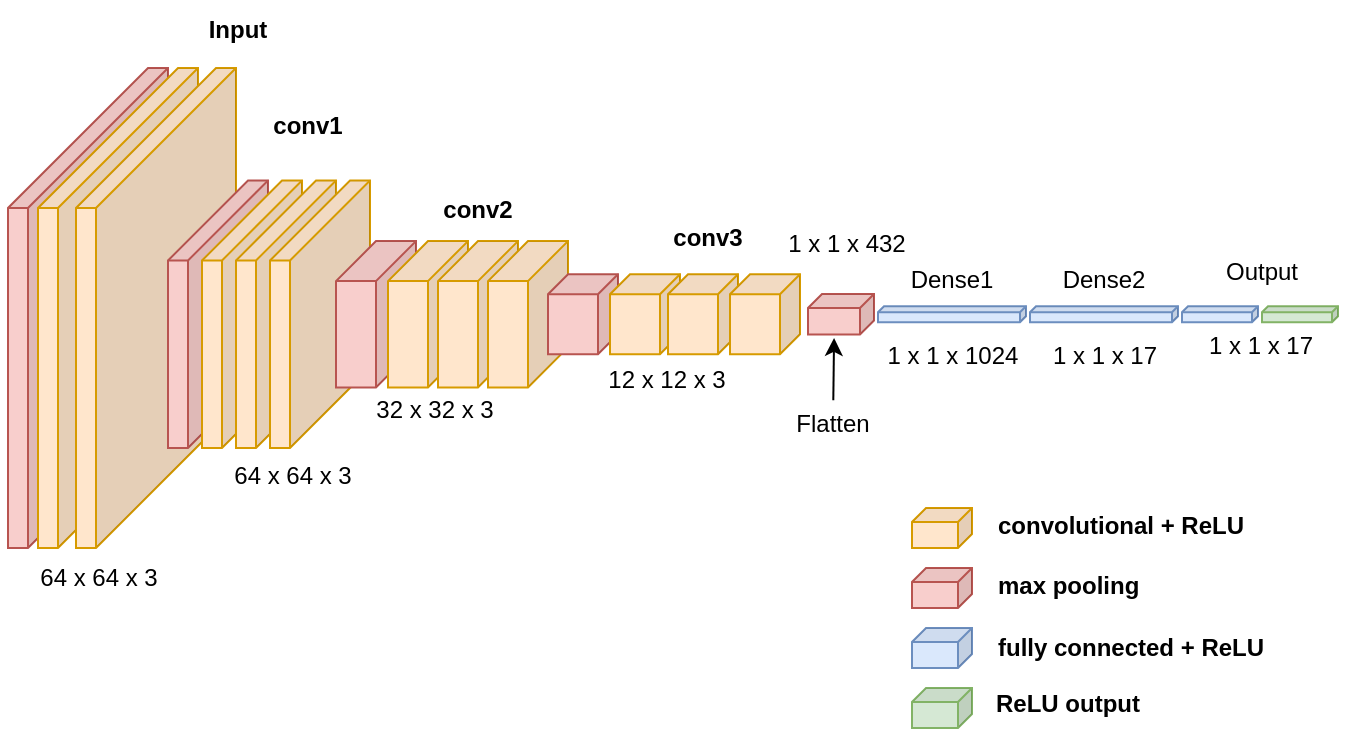 <mxfile version="15.3.5" type="device"><diagram id="QJjx0-fPxzvcmYibJWj1" name="Page-1"><mxGraphModel dx="1009" dy="586" grid="1" gridSize="10" guides="1" tooltips="1" connect="1" arrows="1" fold="1" page="1" pageScale="1" pageWidth="827" pageHeight="583" math="0" shadow="0"><root><mxCell id="0"/><mxCell id="1" parent="0"/><mxCell id="4f-DMQIj-ya-iA7LCkDa-3" value="" style="shape=cube;whiteSpace=wrap;html=1;boundedLbl=1;backgroundOutline=1;darkOpacity=0.05;darkOpacity2=0.1;size=70;direction=east;flipH=1;fillColor=#f8cecc;strokeColor=#b85450;" parent="1" vertex="1"><mxGeometry x="121" y="186" width="80" height="240" as="geometry"/></mxCell><mxCell id="4f-DMQIj-ya-iA7LCkDa-4" value="" style="shape=cube;whiteSpace=wrap;html=1;boundedLbl=1;backgroundOutline=1;darkOpacity=0.05;darkOpacity2=0.1;size=70;direction=east;flipH=1;fillColor=#ffe6cc;strokeColor=#d79b00;" parent="1" vertex="1"><mxGeometry x="136" y="186" width="80" height="240" as="geometry"/></mxCell><mxCell id="4f-DMQIj-ya-iA7LCkDa-5" value="" style="shape=cube;whiteSpace=wrap;html=1;boundedLbl=1;backgroundOutline=1;darkOpacity=0.05;darkOpacity2=0.1;size=70;direction=east;flipH=1;fillColor=#ffe6cc;strokeColor=#d79b00;" parent="1" vertex="1"><mxGeometry x="155" y="186" width="80" height="240" as="geometry"/></mxCell><mxCell id="4f-DMQIj-ya-iA7LCkDa-29" value="&lt;b&gt;conv1&lt;/b&gt;" style="text;html=1;strokeColor=none;fillColor=none;align=center;verticalAlign=middle;whiteSpace=wrap;rounded=0;" parent="1" vertex="1"><mxGeometry x="251" y="200" width="40" height="30" as="geometry"/></mxCell><mxCell id="4f-DMQIj-ya-iA7LCkDa-31" value="Input" style="text;html=1;strokeColor=none;fillColor=none;align=center;verticalAlign=middle;whiteSpace=wrap;rounded=0;fontStyle=1" parent="1" vertex="1"><mxGeometry x="216" y="152" width="40" height="30" as="geometry"/></mxCell><mxCell id="4f-DMQIj-ya-iA7LCkDa-39" value="64 x 64 x 3" style="text;html=1;strokeColor=none;fillColor=none;align=center;verticalAlign=middle;whiteSpace=wrap;rounded=0;" parent="1" vertex="1"><mxGeometry x="117" y="426" width="99" height="30" as="geometry"/></mxCell><mxCell id="Ph8MGnnS2CnBOWvXYyaN-1" value="" style="shape=cube;whiteSpace=wrap;html=1;boundedLbl=1;backgroundOutline=1;darkOpacity=0.05;darkOpacity2=0.1;size=40;direction=east;flipH=1;fillColor=#f8cecc;strokeColor=#b85450;" vertex="1" parent="1"><mxGeometry x="201" y="242.25" width="50" height="133.75" as="geometry"/></mxCell><mxCell id="Ph8MGnnS2CnBOWvXYyaN-2" value="" style="shape=cube;whiteSpace=wrap;html=1;boundedLbl=1;backgroundOutline=1;darkOpacity=0.05;darkOpacity2=0.1;size=40;direction=east;flipH=1;fillColor=#ffe6cc;strokeColor=#d79b00;" vertex="1" parent="1"><mxGeometry x="218" y="242.25" width="50" height="133.75" as="geometry"/></mxCell><mxCell id="Ph8MGnnS2CnBOWvXYyaN-3" value="" style="shape=cube;whiteSpace=wrap;html=1;boundedLbl=1;backgroundOutline=1;darkOpacity=0.05;darkOpacity2=0.1;size=40;direction=east;flipH=1;fillColor=#ffe6cc;strokeColor=#d79b00;" vertex="1" parent="1"><mxGeometry x="235" y="242.25" width="50" height="133.75" as="geometry"/></mxCell><mxCell id="Ph8MGnnS2CnBOWvXYyaN-4" value="" style="shape=cube;whiteSpace=wrap;html=1;boundedLbl=1;backgroundOutline=1;darkOpacity=0.05;darkOpacity2=0.1;size=40;direction=east;flipH=1;fillColor=#ffe6cc;strokeColor=#d79b00;" vertex="1" parent="1"><mxGeometry x="252" y="242.25" width="50" height="133.75" as="geometry"/></mxCell><mxCell id="Ph8MGnnS2CnBOWvXYyaN-5" value="" style="shape=cube;whiteSpace=wrap;html=1;boundedLbl=1;backgroundOutline=1;darkOpacity=0.05;darkOpacity2=0.1;size=20;direction=east;flipH=1;fillColor=#f8cecc;strokeColor=#b85450;" vertex="1" parent="1"><mxGeometry x="285" y="272.56" width="40" height="73.13" as="geometry"/></mxCell><mxCell id="Ph8MGnnS2CnBOWvXYyaN-6" value="" style="shape=cube;whiteSpace=wrap;html=1;boundedLbl=1;backgroundOutline=1;darkOpacity=0.05;darkOpacity2=0.1;size=20;direction=east;flipH=1;fillColor=#ffe6cc;strokeColor=#d79b00;" vertex="1" parent="1"><mxGeometry x="311" y="272.56" width="40" height="73.13" as="geometry"/></mxCell><mxCell id="Ph8MGnnS2CnBOWvXYyaN-7" value="" style="shape=cube;whiteSpace=wrap;html=1;boundedLbl=1;backgroundOutline=1;darkOpacity=0.05;darkOpacity2=0.1;size=20;direction=east;flipH=1;fillColor=#ffe6cc;strokeColor=#d79b00;" vertex="1" parent="1"><mxGeometry x="336" y="272.56" width="40" height="73.13" as="geometry"/></mxCell><mxCell id="Ph8MGnnS2CnBOWvXYyaN-8" value="" style="shape=cube;whiteSpace=wrap;html=1;boundedLbl=1;backgroundOutline=1;darkOpacity=0.05;darkOpacity2=0.1;size=20;direction=east;flipH=1;fillColor=#ffe6cc;strokeColor=#d79b00;" vertex="1" parent="1"><mxGeometry x="361" y="272.56" width="40" height="73.13" as="geometry"/></mxCell><mxCell id="Ph8MGnnS2CnBOWvXYyaN-9" value="" style="shape=cube;whiteSpace=wrap;html=1;boundedLbl=1;backgroundOutline=1;darkOpacity=0.05;darkOpacity2=0.1;size=10;direction=east;flipH=1;fillColor=#f8cecc;strokeColor=#b85450;" vertex="1" parent="1"><mxGeometry x="391" y="289.13" width="35" height="40" as="geometry"/></mxCell><mxCell id="Ph8MGnnS2CnBOWvXYyaN-10" value="" style="shape=cube;whiteSpace=wrap;html=1;boundedLbl=1;backgroundOutline=1;darkOpacity=0.05;darkOpacity2=0.1;size=10;direction=east;flipH=1;fillColor=#ffe6cc;strokeColor=#d79b00;" vertex="1" parent="1"><mxGeometry x="422" y="289.13" width="35" height="40" as="geometry"/></mxCell><mxCell id="Ph8MGnnS2CnBOWvXYyaN-11" value="" style="shape=cube;whiteSpace=wrap;html=1;boundedLbl=1;backgroundOutline=1;darkOpacity=0.05;darkOpacity2=0.1;size=7;direction=east;flipH=1;fillColor=#f8cecc;strokeColor=#b85450;" vertex="1" parent="1"><mxGeometry x="521" y="298.96" width="33" height="20.32" as="geometry"/></mxCell><mxCell id="Ph8MGnnS2CnBOWvXYyaN-12" value="" style="shape=cube;whiteSpace=wrap;html=1;boundedLbl=1;backgroundOutline=1;darkOpacity=0.05;darkOpacity2=0.1;size=3;direction=east;flipH=1;fillColor=#dae8fc;strokeColor=#6c8ebf;" vertex="1" parent="1"><mxGeometry x="556" y="305.12" width="74" height="8" as="geometry"/></mxCell><mxCell id="Ph8MGnnS2CnBOWvXYyaN-13" value="" style="shape=cube;whiteSpace=wrap;html=1;boundedLbl=1;backgroundOutline=1;darkOpacity=0.05;darkOpacity2=0.1;size=3;direction=east;flipH=1;fillColor=#dae8fc;strokeColor=#6c8ebf;" vertex="1" parent="1"><mxGeometry x="632" y="305.13" width="74" height="8" as="geometry"/></mxCell><mxCell id="Ph8MGnnS2CnBOWvXYyaN-14" value="" style="shape=cube;whiteSpace=wrap;html=1;boundedLbl=1;backgroundOutline=1;darkOpacity=0.05;darkOpacity2=0.1;size=3;direction=east;flipH=1;fillColor=#dae8fc;strokeColor=#6c8ebf;" vertex="1" parent="1"><mxGeometry x="708" y="305.13" width="38" height="8" as="geometry"/></mxCell><mxCell id="Ph8MGnnS2CnBOWvXYyaN-15" value="" style="shape=cube;whiteSpace=wrap;html=1;boundedLbl=1;backgroundOutline=1;darkOpacity=0.05;darkOpacity2=0.1;size=7;direction=east;flipH=1;fillColor=#ffe6cc;strokeColor=#d79b00;" vertex="1" parent="1"><mxGeometry x="573" y="406" width="30" height="20" as="geometry"/></mxCell><mxCell id="Ph8MGnnS2CnBOWvXYyaN-16" value="" style="shape=cube;whiteSpace=wrap;html=1;boundedLbl=1;backgroundOutline=1;darkOpacity=0.05;darkOpacity2=0.1;size=7;direction=east;flipH=1;fillColor=#f8cecc;strokeColor=#b85450;" vertex="1" parent="1"><mxGeometry x="573" y="436" width="30" height="20" as="geometry"/></mxCell><mxCell id="Ph8MGnnS2CnBOWvXYyaN-17" value="" style="shape=cube;whiteSpace=wrap;html=1;boundedLbl=1;backgroundOutline=1;darkOpacity=0.05;darkOpacity2=0.1;size=7;direction=east;flipH=1;fillColor=#dae8fc;strokeColor=#6c8ebf;" vertex="1" parent="1"><mxGeometry x="573" y="466" width="30" height="20" as="geometry"/></mxCell><mxCell id="Ph8MGnnS2CnBOWvXYyaN-18" value="" style="shape=cube;whiteSpace=wrap;html=1;boundedLbl=1;backgroundOutline=1;darkOpacity=0.05;darkOpacity2=0.1;size=3;direction=east;flipH=1;fillColor=#d5e8d4;strokeColor=#82b366;" vertex="1" parent="1"><mxGeometry x="748" y="305.12" width="38" height="8" as="geometry"/></mxCell><mxCell id="Ph8MGnnS2CnBOWvXYyaN-19" value="" style="shape=cube;whiteSpace=wrap;html=1;boundedLbl=1;backgroundOutline=1;darkOpacity=0.05;darkOpacity2=0.1;size=7;direction=east;flipH=1;fillColor=#d5e8d4;strokeColor=#82b366;" vertex="1" parent="1"><mxGeometry x="573" y="496" width="30" height="20" as="geometry"/></mxCell><mxCell id="Ph8MGnnS2CnBOWvXYyaN-20" value="&lt;b&gt;conv2&lt;/b&gt;" style="text;html=1;strokeColor=none;fillColor=none;align=center;verticalAlign=middle;whiteSpace=wrap;rounded=0;" vertex="1" parent="1"><mxGeometry x="336" y="242.25" width="40" height="30" as="geometry"/></mxCell><mxCell id="Ph8MGnnS2CnBOWvXYyaN-21" value="&lt;b&gt;conv3&lt;/b&gt;" style="text;html=1;strokeColor=none;fillColor=none;align=center;verticalAlign=middle;whiteSpace=wrap;rounded=0;" vertex="1" parent="1"><mxGeometry x="451" y="256" width="40" height="30" as="geometry"/></mxCell><mxCell id="Ph8MGnnS2CnBOWvXYyaN-23" value="Dense1" style="text;html=1;strokeColor=none;fillColor=none;align=center;verticalAlign=middle;whiteSpace=wrap;rounded=0;" vertex="1" parent="1"><mxGeometry x="573" y="276.5" width="40" height="30" as="geometry"/></mxCell><mxCell id="Ph8MGnnS2CnBOWvXYyaN-24" value="64 x 64 x 3" style="text;html=1;strokeColor=none;fillColor=none;align=center;verticalAlign=middle;whiteSpace=wrap;rounded=0;" vertex="1" parent="1"><mxGeometry x="214" y="375" width="99" height="30" as="geometry"/></mxCell><mxCell id="Ph8MGnnS2CnBOWvXYyaN-25" value="32 x 32 x 3" style="text;html=1;strokeColor=none;fillColor=none;align=center;verticalAlign=middle;whiteSpace=wrap;rounded=0;" vertex="1" parent="1"><mxGeometry x="285" y="342" width="99" height="30" as="geometry"/></mxCell><mxCell id="Ph8MGnnS2CnBOWvXYyaN-26" value="12 x 12 x 3" style="text;html=1;strokeColor=none;fillColor=none;align=center;verticalAlign=middle;whiteSpace=wrap;rounded=0;" vertex="1" parent="1"><mxGeometry x="401" y="327.12" width="99" height="30" as="geometry"/></mxCell><mxCell id="Ph8MGnnS2CnBOWvXYyaN-27" value="" style="shape=cube;whiteSpace=wrap;html=1;boundedLbl=1;backgroundOutline=1;darkOpacity=0.05;darkOpacity2=0.1;size=10;direction=east;flipH=1;fillColor=#ffe6cc;strokeColor=#d79b00;" vertex="1" parent="1"><mxGeometry x="451" y="289.13" width="35" height="40" as="geometry"/></mxCell><mxCell id="Ph8MGnnS2CnBOWvXYyaN-28" value="" style="shape=cube;whiteSpace=wrap;html=1;boundedLbl=1;backgroundOutline=1;darkOpacity=0.05;darkOpacity2=0.1;size=10;direction=east;flipH=1;fillColor=#ffe6cc;strokeColor=#d79b00;" vertex="1" parent="1"><mxGeometry x="482" y="289.12" width="35" height="40" as="geometry"/></mxCell><mxCell id="Ph8MGnnS2CnBOWvXYyaN-29" value="Flatten" style="text;html=1;strokeColor=none;fillColor=none;align=center;verticalAlign=middle;whiteSpace=wrap;rounded=0;" vertex="1" parent="1"><mxGeometry x="484" y="352.12" width="99" height="23.88" as="geometry"/></mxCell><mxCell id="Ph8MGnnS2CnBOWvXYyaN-30" value="" style="endArrow=classic;html=1;entryX=0.605;entryY=1.084;entryDx=0;entryDy=0;entryPerimeter=0;" edge="1" parent="1" source="Ph8MGnnS2CnBOWvXYyaN-29" target="Ph8MGnnS2CnBOWvXYyaN-11"><mxGeometry width="50" height="50" relative="1" as="geometry"><mxPoint x="537.16" y="357.12" as="sourcePoint"/><mxPoint x="538" y="327" as="targetPoint"/></mxGeometry></mxCell><mxCell id="Ph8MGnnS2CnBOWvXYyaN-31" value="1 x 1 x 432" style="text;html=1;strokeColor=none;fillColor=none;align=center;verticalAlign=middle;whiteSpace=wrap;rounded=0;" vertex="1" parent="1"><mxGeometry x="491" y="262" width="99" height="24" as="geometry"/></mxCell><mxCell id="Ph8MGnnS2CnBOWvXYyaN-32" value="1 x 1 x 17" style="text;html=1;strokeColor=none;fillColor=none;align=center;verticalAlign=middle;whiteSpace=wrap;rounded=0;" vertex="1" parent="1"><mxGeometry x="698" y="313.13" width="99" height="24" as="geometry"/></mxCell><mxCell id="Ph8MGnnS2CnBOWvXYyaN-33" value="convolutional + ReLU" style="text;html=1;strokeColor=none;fillColor=none;align=left;verticalAlign=middle;whiteSpace=wrap;rounded=0;fontStyle=1" vertex="1" parent="1"><mxGeometry x="614" y="403.06" width="138" height="23.88" as="geometry"/></mxCell><mxCell id="Ph8MGnnS2CnBOWvXYyaN-34" value="max pooling" style="text;html=1;strokeColor=none;fillColor=none;align=left;verticalAlign=middle;whiteSpace=wrap;rounded=0;fontStyle=1" vertex="1" parent="1"><mxGeometry x="614" y="433.06" width="138" height="23.88" as="geometry"/></mxCell><mxCell id="Ph8MGnnS2CnBOWvXYyaN-35" value="fully connected + ReLU" style="text;html=1;strokeColor=none;fillColor=none;align=left;verticalAlign=middle;whiteSpace=wrap;rounded=0;fontStyle=1" vertex="1" parent="1"><mxGeometry x="614" y="464.12" width="138" height="23.88" as="geometry"/></mxCell><mxCell id="Ph8MGnnS2CnBOWvXYyaN-36" value="ReLU output" style="text;html=1;strokeColor=none;fillColor=none;align=left;verticalAlign=middle;whiteSpace=wrap;rounded=0;fontStyle=1" vertex="1" parent="1"><mxGeometry x="613" y="492.12" width="138" height="23.88" as="geometry"/></mxCell><mxCell id="Ph8MGnnS2CnBOWvXYyaN-38" value="1 x 1 x 1024" style="text;html=1;strokeColor=none;fillColor=none;align=center;verticalAlign=middle;whiteSpace=wrap;rounded=0;" vertex="1" parent="1"><mxGeometry x="543.5" y="318" width="99" height="24" as="geometry"/></mxCell><mxCell id="Ph8MGnnS2CnBOWvXYyaN-40" value="Output" style="text;html=1;strokeColor=none;fillColor=none;align=center;verticalAlign=middle;whiteSpace=wrap;rounded=0;" vertex="1" parent="1"><mxGeometry x="727.5" y="272.56" width="40" height="30" as="geometry"/></mxCell><mxCell id="Ph8MGnnS2CnBOWvXYyaN-42" value="Dense2" style="text;html=1;strokeColor=none;fillColor=none;align=center;verticalAlign=middle;whiteSpace=wrap;rounded=0;" vertex="1" parent="1"><mxGeometry x="649" y="277" width="40" height="30" as="geometry"/></mxCell><mxCell id="Ph8MGnnS2CnBOWvXYyaN-44" value="1 x 1 x 17" style="text;html=1;strokeColor=none;fillColor=none;align=center;verticalAlign=middle;whiteSpace=wrap;rounded=0;" vertex="1" parent="1"><mxGeometry x="619.5" y="318" width="99" height="24" as="geometry"/></mxCell></root></mxGraphModel></diagram></mxfile>